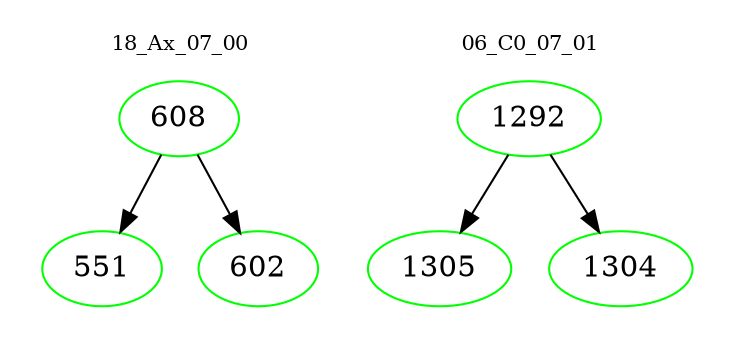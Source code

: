 digraph{
subgraph cluster_0 {
color = white
label = "18_Ax_07_00";
fontsize=10;
T0_608 [label="608", color="green"]
T0_608 -> T0_551 [color="black"]
T0_551 [label="551", color="green"]
T0_608 -> T0_602 [color="black"]
T0_602 [label="602", color="green"]
}
subgraph cluster_1 {
color = white
label = "06_C0_07_01";
fontsize=10;
T1_1292 [label="1292", color="green"]
T1_1292 -> T1_1305 [color="black"]
T1_1305 [label="1305", color="green"]
T1_1292 -> T1_1304 [color="black"]
T1_1304 [label="1304", color="green"]
}
}
